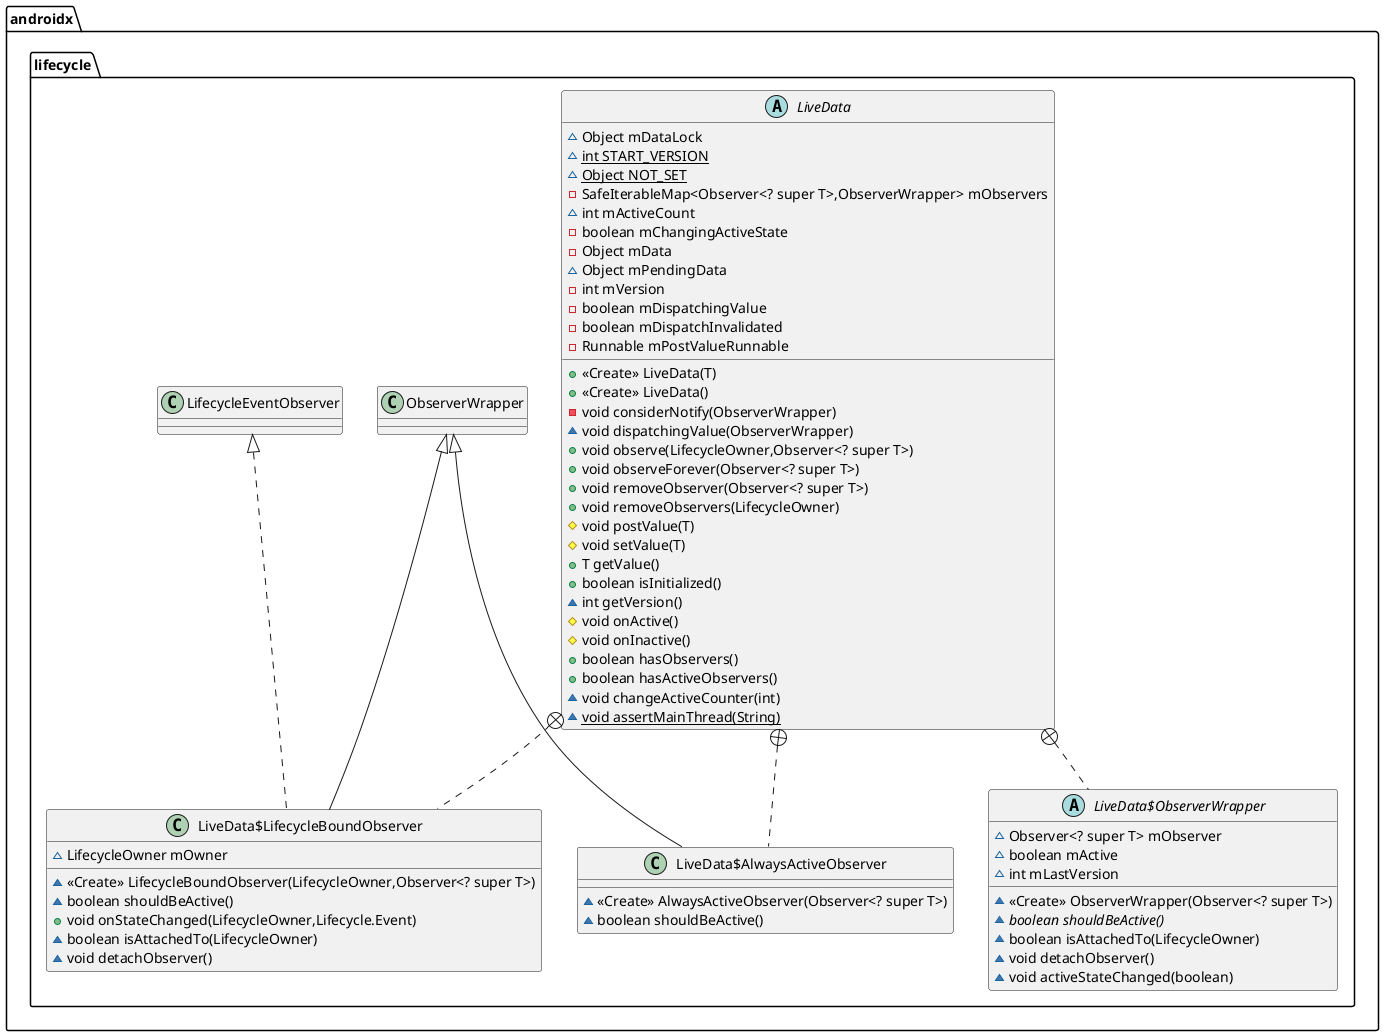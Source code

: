 @startuml
abstract class androidx.lifecycle.LiveData {
~ Object mDataLock
~ {static} int START_VERSION
~ {static} Object NOT_SET
- SafeIterableMap<Observer<? super T>,ObserverWrapper> mObservers
~ int mActiveCount
- boolean mChangingActiveState
- Object mData
~ Object mPendingData
- int mVersion
- boolean mDispatchingValue
- boolean mDispatchInvalidated
- Runnable mPostValueRunnable
+ <<Create>> LiveData(T)
+ <<Create>> LiveData()
- void considerNotify(ObserverWrapper)
~ void dispatchingValue(ObserverWrapper)
+ void observe(LifecycleOwner,Observer<? super T>)
+ void observeForever(Observer<? super T>)
+ void removeObserver(Observer<? super T>)
+ void removeObservers(LifecycleOwner)
# void postValue(T)
# void setValue(T)
+ T getValue()
+ boolean isInitialized()
~ int getVersion()
# void onActive()
# void onInactive()
+ boolean hasObservers()
+ boolean hasActiveObservers()
~ void changeActiveCounter(int)
~ {static} void assertMainThread(String)
}


class androidx.lifecycle.LiveData$LifecycleBoundObserver {
~ LifecycleOwner mOwner
~ <<Create>> LifecycleBoundObserver(LifecycleOwner,Observer<? super T>)
~ boolean shouldBeActive()
+ void onStateChanged(LifecycleOwner,Lifecycle.Event)
~ boolean isAttachedTo(LifecycleOwner)
~ void detachObserver()
}


abstract class androidx.lifecycle.LiveData$ObserverWrapper {
~ Observer<? super T> mObserver
~ boolean mActive
~ int mLastVersion
~ <<Create>> ObserverWrapper(Observer<? super T>)
~ {abstract}boolean shouldBeActive()
~ boolean isAttachedTo(LifecycleOwner)
~ void detachObserver()
~ void activeStateChanged(boolean)
}


class androidx.lifecycle.LiveData$AlwaysActiveObserver {
~ <<Create>> AlwaysActiveObserver(Observer<? super T>)
~ boolean shouldBeActive()
}



androidx.lifecycle.LiveData +.. androidx.lifecycle.LiveData$LifecycleBoundObserver
androidx.lifecycle.LifecycleEventObserver <|.. androidx.lifecycle.LiveData$LifecycleBoundObserver
androidx.lifecycle.ObserverWrapper <|-- androidx.lifecycle.LiveData$LifecycleBoundObserver
androidx.lifecycle.LiveData +.. androidx.lifecycle.LiveData$ObserverWrapper
androidx.lifecycle.LiveData +.. androidx.lifecycle.LiveData$AlwaysActiveObserver
androidx.lifecycle.ObserverWrapper <|-- androidx.lifecycle.LiveData$AlwaysActiveObserver
@enduml